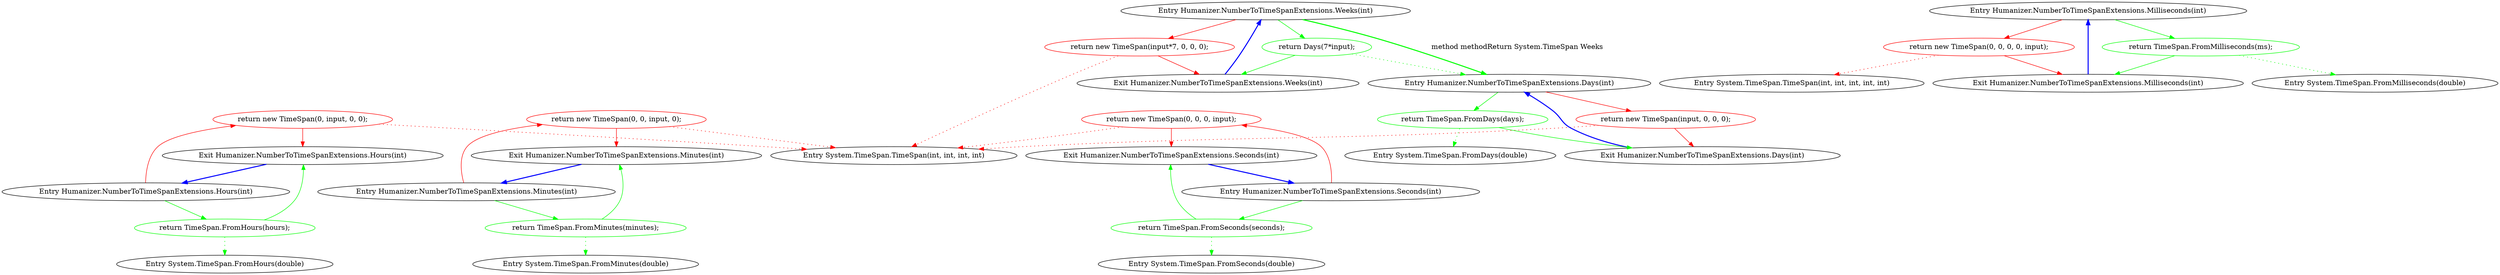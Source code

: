 digraph  {
n0 [label="Entry Humanizer.NumberToTimeSpanExtensions.Weeks(int)", span="10-10", cluster="Humanizer.NumberToTimeSpanExtensions.Weeks(int)"];
n1 [label="return new TimeSpan(input*7, 0, 0, 0);", span="12-12", cluster="Humanizer.NumberToTimeSpanExtensions.Weeks(int)", color=red, community=0];
n2 [label="Exit Humanizer.NumberToTimeSpanExtensions.Weeks(int)", span="10-10", cluster="Humanizer.NumberToTimeSpanExtensions.Weeks(int)"];
n3 [label="Entry System.TimeSpan.TimeSpan(int, int, int, int)", span="0-0", cluster="System.TimeSpan.TimeSpan(int, int, int, int)"];
n4 [label="Entry Humanizer.NumberToTimeSpanExtensions.Days(int)", span="20-20", cluster="Humanizer.NumberToTimeSpanExtensions.Days(int)"];
n5 [label="return new TimeSpan(input, 0, 0, 0);", span="22-22", cluster="Humanizer.NumberToTimeSpanExtensions.Days(int)", color=red, community=0];
n6 [label="Exit Humanizer.NumberToTimeSpanExtensions.Days(int)", span="20-20", cluster="Humanizer.NumberToTimeSpanExtensions.Days(int)"];
n7 [label="Entry Humanizer.NumberToTimeSpanExtensions.Hours(int)", span="30-30", cluster="Humanizer.NumberToTimeSpanExtensions.Hours(int)"];
n8 [label="return new TimeSpan(0, input, 0, 0);", span="32-32", cluster="Humanizer.NumberToTimeSpanExtensions.Hours(int)", color=red, community=0];
n9 [label="Exit Humanizer.NumberToTimeSpanExtensions.Hours(int)", span="30-30", cluster="Humanizer.NumberToTimeSpanExtensions.Hours(int)"];
n10 [label="Entry Humanizer.NumberToTimeSpanExtensions.Minutes(int)", span="40-40", cluster="Humanizer.NumberToTimeSpanExtensions.Minutes(int)"];
n11 [label="return new TimeSpan(0, 0, input, 0);", span="42-42", cluster="Humanizer.NumberToTimeSpanExtensions.Minutes(int)", color=red, community=0];
n12 [label="Exit Humanizer.NumberToTimeSpanExtensions.Minutes(int)", span="40-40", cluster="Humanizer.NumberToTimeSpanExtensions.Minutes(int)"];
n13 [label="Entry Humanizer.NumberToTimeSpanExtensions.Seconds(int)", span="50-50", cluster="Humanizer.NumberToTimeSpanExtensions.Seconds(int)"];
n14 [label="return new TimeSpan(0, 0, 0, input);", span="52-52", cluster="Humanizer.NumberToTimeSpanExtensions.Seconds(int)", color=red, community=0];
n15 [label="Exit Humanizer.NumberToTimeSpanExtensions.Seconds(int)", span="50-50", cluster="Humanizer.NumberToTimeSpanExtensions.Seconds(int)"];
n16 [label="Entry Humanizer.NumberToTimeSpanExtensions.Milliseconds(int)", span="60-60", cluster="Humanizer.NumberToTimeSpanExtensions.Milliseconds(int)"];
n17 [label="return new TimeSpan(0, 0, 0, 0, input);", span="62-62", cluster="Humanizer.NumberToTimeSpanExtensions.Milliseconds(int)", color=red, community=0];
n18 [label="Exit Humanizer.NumberToTimeSpanExtensions.Milliseconds(int)", span="60-60", cluster="Humanizer.NumberToTimeSpanExtensions.Milliseconds(int)"];
n19 [label="Entry System.TimeSpan.TimeSpan(int, int, int, int, int)", span="0-0", cluster="System.TimeSpan.TimeSpan(int, int, int, int, int)"];
d1 [label="return Days(7*input);", span="15-15", cluster="Humanizer.NumberToTimeSpanExtensions.Weeks(int)", color=green, community=0];
d4 [label="return TimeSpan.FromDays(days);", span="25-25", cluster="Humanizer.NumberToTimeSpanExtensions.Days(int)", color=green, community=0];
d6 [label="Entry System.TimeSpan.FromDays(double)", span="0-0", cluster="System.TimeSpan.FromDays(double)"];
d8 [label="return TimeSpan.FromHours(hours);", span="35-35", cluster="Humanizer.NumberToTimeSpanExtensions.Hours(int)", color=green, community=0];
d10 [label="Entry System.TimeSpan.FromHours(double)", span="0-0", cluster="System.TimeSpan.FromHours(double)"];
d12 [label="return TimeSpan.FromMinutes(minutes);", span="45-45", cluster="Humanizer.NumberToTimeSpanExtensions.Minutes(int)", color=green, community=0];
d14 [label="Entry System.TimeSpan.FromMinutes(double)", span="0-0", cluster="System.TimeSpan.FromMinutes(double)"];
d16 [label="return TimeSpan.FromSeconds(seconds);", span="55-55", cluster="Humanizer.NumberToTimeSpanExtensions.Seconds(int)", color=green, community=0];
d18 [label="Entry System.TimeSpan.FromSeconds(double)", span="0-0", cluster="System.TimeSpan.FromSeconds(double)"];
d20 [label="return TimeSpan.FromMilliseconds(ms);", span="65-65", cluster="Humanizer.NumberToTimeSpanExtensions.Milliseconds(int)", color=green, community=0];
d22 [label="Entry System.TimeSpan.FromMilliseconds(double)", span="0-0", cluster="System.TimeSpan.FromMilliseconds(double)"];
n0 -> n1  [key=0, style=solid, color=red];
n0 -> d1  [key=0, style=solid, color=green];
n0 -> n4  [key=3, color=green, style=bold, label="method methodReturn System.TimeSpan Weeks"];
n1 -> n2  [key=0, style=solid, color=red];
n1 -> n3  [key=2, style=dotted, color=red];
n2 -> n0  [key=0, style=bold, color=blue];
n4 -> n5  [key=0, style=solid, color=red];
n4 -> d4  [key=0, style=solid, color=green];
n5 -> n6  [key=0, style=solid, color=red];
n5 -> n3  [key=2, style=dotted, color=red];
n6 -> n4  [key=0, style=bold, color=blue];
n7 -> n8  [key=0, style=solid, color=red];
n7 -> d8  [key=0, style=solid, color=green];
n8 -> n9  [key=0, style=solid, color=red];
n8 -> n3  [key=2, style=dotted, color=red];
n9 -> n7  [key=0, style=bold, color=blue];
n10 -> n11  [key=0, style=solid, color=red];
n10 -> d12  [key=0, style=solid, color=green];
n11 -> n12  [key=0, style=solid, color=red];
n11 -> n3  [key=2, style=dotted, color=red];
n12 -> n10  [key=0, style=bold, color=blue];
n13 -> n14  [key=0, style=solid, color=red];
n13 -> d16  [key=0, style=solid, color=green];
n14 -> n15  [key=0, style=solid, color=red];
n14 -> n3  [key=2, style=dotted, color=red];
n15 -> n13  [key=0, style=bold, color=blue];
n16 -> n17  [key=0, style=solid, color=red];
n16 -> d20  [key=0, style=solid, color=green];
n17 -> n18  [key=0, style=solid, color=red];
n17 -> n19  [key=2, style=dotted, color=red];
n18 -> n16  [key=0, style=bold, color=blue];
d1 -> n2  [key=0, style=solid, color=green];
d1 -> n4  [key=2, style=dotted, color=green];
d4 -> n6  [key=0, style=solid, color=green];
d4 -> d6  [key=2, style=dotted, color=green];
d8 -> n9  [key=0, style=solid, color=green];
d8 -> d10  [key=2, style=dotted, color=green];
d12 -> n12  [key=0, style=solid, color=green];
d12 -> d14  [key=2, style=dotted, color=green];
d16 -> n15  [key=0, style=solid, color=green];
d16 -> d18  [key=2, style=dotted, color=green];
d20 -> n18  [key=0, style=solid, color=green];
d20 -> d22  [key=2, style=dotted, color=green];
}
